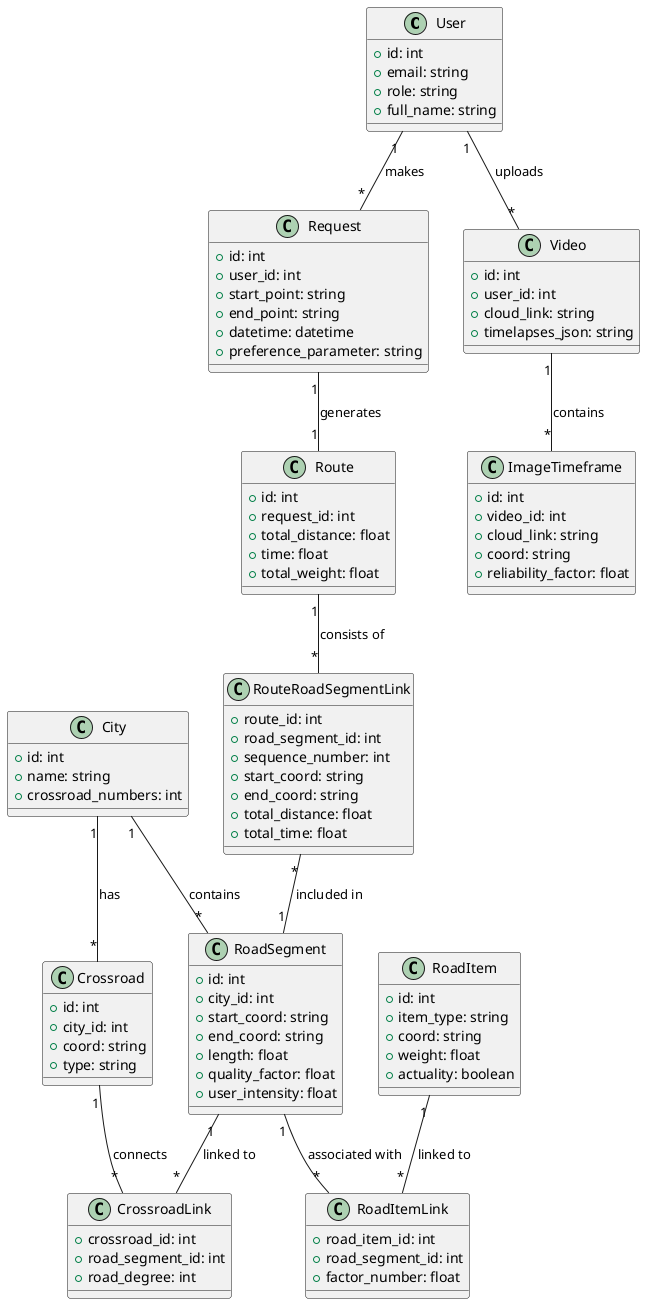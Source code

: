 @startuml
class User { 
    +id: int 
    +email: string 
    +role: string
    +full_name: string 
}  

class City { 
    +id: int 
    +name: string 
    +crossroad_numbers: int 
}  

class RoadSegment { 
    +id: int 
    +city_id: int 
    +start_coord: string 
    +end_coord: string 
    +length: float 
    +quality_factor: float 
    +user_intensity: float 
}  

class Crossroad { 
    +id: int 
    +city_id: int 
    +coord: string 
    +type: string 
}  

class CrossroadLink { 
    +crossroad_id: int 
    +road_segment_id: int 
    +road_degree: int 
}  

class RoadItem { 
    +id: int 
    +item_type: string 
    +coord: string 
    +weight: float 
    +actuality: boolean 
}  

class RoadItemLink { 
    +road_item_id: int 
    +road_segment_id: int 
    +factor_number: float 
}  

class Request { 
    +id: int 
    +user_id: int 
    +start_point: string 
    +end_point: string 
    +datetime: datetime 
    +preference_parameter: string 
}  

class Route { 
    +id: int 
    +request_id: int 
    +total_distance: float 
    +time: float 
    +total_weight: float 
}  

class Video { 
    +id: int 
    +user_id: int 
    +cloud_link: string 
    +timelapses_json: string 
}  

class ImageTimeframe { 
    +id: int 
    +video_id: int 
    +cloud_link: string 
    +coord: string 
    +reliability_factor: float 
}  

class RouteRoadSegmentLink { 
    +route_id: int 
    +road_segment_id: int 
    +sequence_number: int 
    +start_coord: string 
    +end_coord: string 
    +total_distance: float 
    +total_time: float 
}  

User "1" -- "*" Request : makes
Request "1" -- "1" Route : generates
User "1" -- "*" Video : uploads
Video "1" -- "*" ImageTimeframe : contains
City "1" -- "*" RoadSegment : contains
City "1" -- "*" Crossroad : has
Crossroad "1" -- "*" CrossroadLink : connects
RoadSegment "1" -- "*" CrossroadLink : linked to
RoadSegment "1" -- "*" RoadItemLink : associated with
RoadItem "1" -- "*" RoadItemLink : linked to
Route "1" -- "*" RouteRoadSegmentLink : consists of
RouteRoadSegmentLink "*" -- "1" RoadSegment : included in
@enduml
